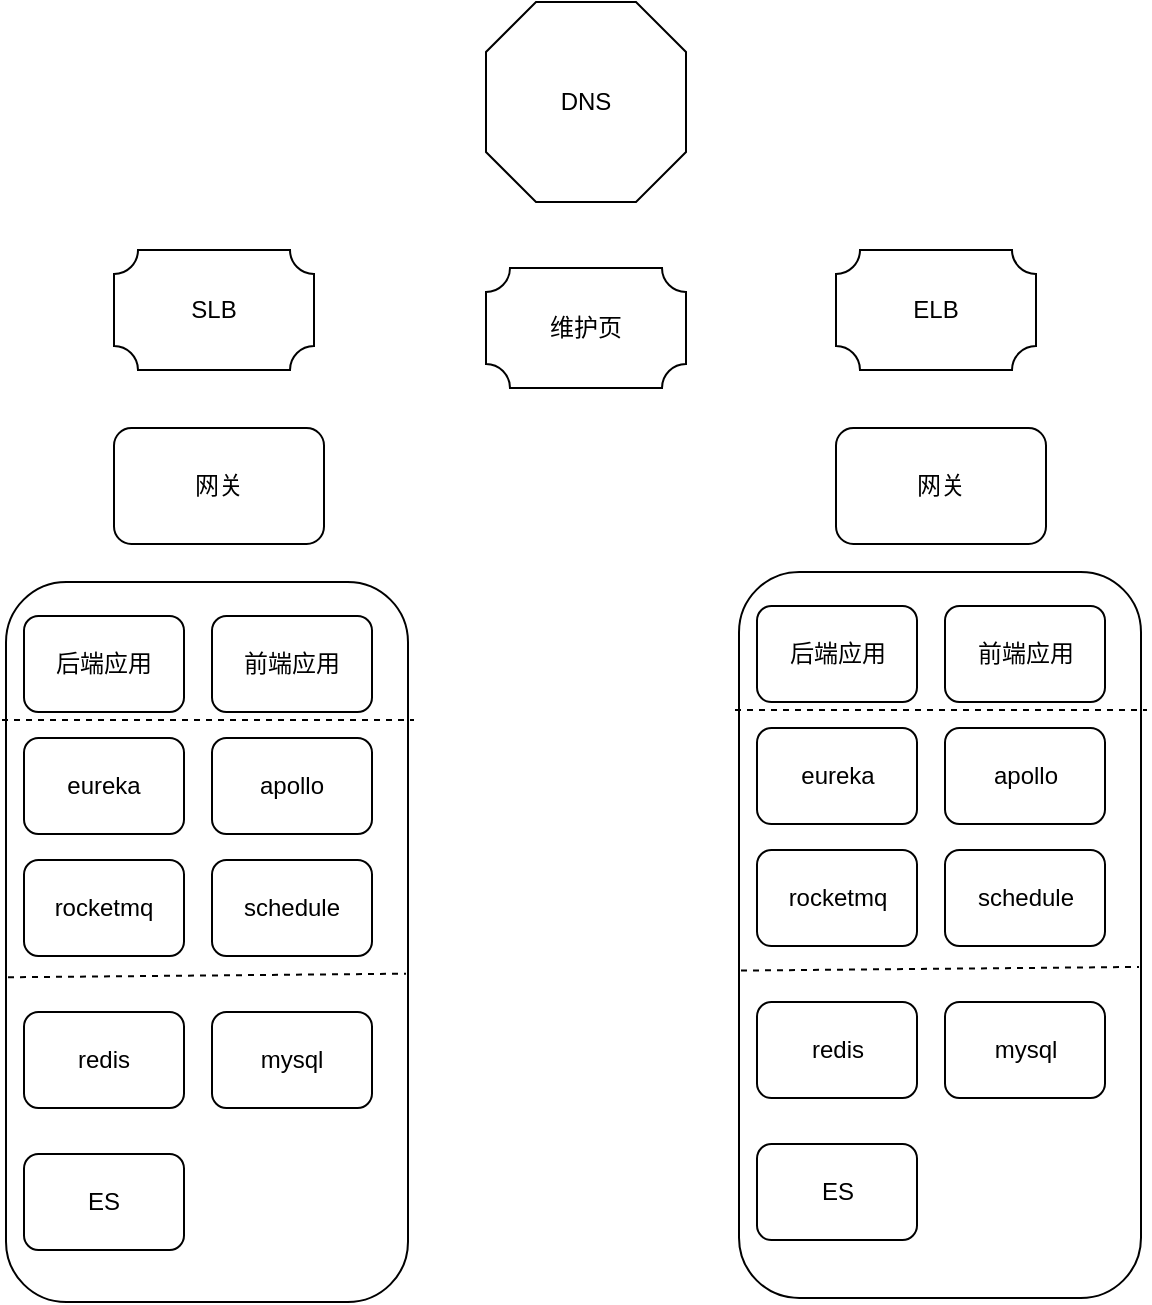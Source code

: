 <mxfile version="14.1.3" type="github">
  <diagram id="Hs13dnjIaAIShmFf6Qo-" name="第 1 页">
    <mxGraphModel dx="1186" dy="536" grid="0" gridSize="10" guides="1" tooltips="1" connect="1" arrows="1" fold="1" page="1" pageScale="1" pageWidth="827" pageHeight="1169" math="0" shadow="0">
      <root>
        <mxCell id="0" />
        <mxCell id="1" parent="0" />
        <mxCell id="yiPBfoOaf0CJgp_YEPqx-1" value="" style="verticalLabelPosition=bottom;verticalAlign=top;html=1;shape=mxgraph.basic.polygon;polyCoords=[[0.25,0],[0.75,0],[1,0.25],[1,0.75],[0.75,1],[0.25,1],[0,0.75],[0,0.25]];polyline=0;" vertex="1" parent="1">
          <mxGeometry x="321" y="80" width="100" height="100" as="geometry" />
        </mxCell>
        <mxCell id="yiPBfoOaf0CJgp_YEPqx-2" value="DNS" style="text;html=1;strokeColor=none;fillColor=none;align=center;verticalAlign=middle;whiteSpace=wrap;rounded=0;" vertex="1" parent="1">
          <mxGeometry x="351" y="120" width="40" height="20" as="geometry" />
        </mxCell>
        <mxCell id="yiPBfoOaf0CJgp_YEPqx-3" value="" style="verticalLabelPosition=bottom;verticalAlign=top;html=1;shape=mxgraph.basic.plaque;dx=6;" vertex="1" parent="1">
          <mxGeometry x="135" y="204" width="100" height="60" as="geometry" />
        </mxCell>
        <mxCell id="yiPBfoOaf0CJgp_YEPqx-4" value="SLB" style="text;html=1;strokeColor=none;fillColor=none;align=center;verticalAlign=middle;whiteSpace=wrap;rounded=0;" vertex="1" parent="1">
          <mxGeometry x="165" y="224" width="40" height="20" as="geometry" />
        </mxCell>
        <mxCell id="yiPBfoOaf0CJgp_YEPqx-5" value="" style="verticalLabelPosition=bottom;verticalAlign=top;html=1;shape=mxgraph.basic.plaque;dx=6;" vertex="1" parent="1">
          <mxGeometry x="496" y="204" width="100" height="60" as="geometry" />
        </mxCell>
        <mxCell id="yiPBfoOaf0CJgp_YEPqx-6" value="ELB" style="text;html=1;strokeColor=none;fillColor=none;align=center;verticalAlign=middle;whiteSpace=wrap;rounded=0;" vertex="1" parent="1">
          <mxGeometry x="526" y="224" width="40" height="20" as="geometry" />
        </mxCell>
        <mxCell id="yiPBfoOaf0CJgp_YEPqx-7" value="网关" style="rounded=1;whiteSpace=wrap;html=1;" vertex="1" parent="1">
          <mxGeometry x="135" y="293" width="105" height="58" as="geometry" />
        </mxCell>
        <mxCell id="yiPBfoOaf0CJgp_YEPqx-8" value="网关" style="rounded=1;whiteSpace=wrap;html=1;" vertex="1" parent="1">
          <mxGeometry x="496" y="293" width="105" height="58" as="geometry" />
        </mxCell>
        <mxCell id="yiPBfoOaf0CJgp_YEPqx-10" value="" style="rounded=1;whiteSpace=wrap;html=1;" vertex="1" parent="1">
          <mxGeometry x="81" y="370" width="201" height="360" as="geometry" />
        </mxCell>
        <mxCell id="yiPBfoOaf0CJgp_YEPqx-11" value="后端应用" style="rounded=1;whiteSpace=wrap;html=1;" vertex="1" parent="1">
          <mxGeometry x="90" y="387" width="80" height="48" as="geometry" />
        </mxCell>
        <mxCell id="yiPBfoOaf0CJgp_YEPqx-12" value="前端应用" style="rounded=1;whiteSpace=wrap;html=1;" vertex="1" parent="1">
          <mxGeometry x="184" y="387" width="80" height="48" as="geometry" />
        </mxCell>
        <mxCell id="yiPBfoOaf0CJgp_YEPqx-13" value="eureka" style="rounded=1;whiteSpace=wrap;html=1;" vertex="1" parent="1">
          <mxGeometry x="90" y="448" width="80" height="48" as="geometry" />
        </mxCell>
        <mxCell id="yiPBfoOaf0CJgp_YEPqx-14" value="apollo" style="rounded=1;whiteSpace=wrap;html=1;" vertex="1" parent="1">
          <mxGeometry x="184" y="448" width="80" height="48" as="geometry" />
        </mxCell>
        <mxCell id="yiPBfoOaf0CJgp_YEPqx-15" value="rocketmq" style="rounded=1;whiteSpace=wrap;html=1;" vertex="1" parent="1">
          <mxGeometry x="90" y="509" width="80" height="48" as="geometry" />
        </mxCell>
        <mxCell id="yiPBfoOaf0CJgp_YEPqx-16" value="schedule" style="rounded=1;whiteSpace=wrap;html=1;" vertex="1" parent="1">
          <mxGeometry x="184" y="509" width="80" height="48" as="geometry" />
        </mxCell>
        <mxCell id="yiPBfoOaf0CJgp_YEPqx-18" value="" style="endArrow=none;dashed=1;html=1;entryX=0.995;entryY=0.544;entryDx=0;entryDy=0;entryPerimeter=0;exitX=0.005;exitY=0.549;exitDx=0;exitDy=0;exitPerimeter=0;" edge="1" parent="1" source="yiPBfoOaf0CJgp_YEPqx-10" target="yiPBfoOaf0CJgp_YEPqx-10">
          <mxGeometry width="50" height="50" relative="1" as="geometry">
            <mxPoint x="80" y="572" as="sourcePoint" />
            <mxPoint x="130" y="569" as="targetPoint" />
          </mxGeometry>
        </mxCell>
        <mxCell id="yiPBfoOaf0CJgp_YEPqx-20" value="" style="endArrow=none;dashed=1;html=1;" edge="1" parent="1">
          <mxGeometry width="50" height="50" relative="1" as="geometry">
            <mxPoint x="79" y="439" as="sourcePoint" />
            <mxPoint x="285" y="439" as="targetPoint" />
          </mxGeometry>
        </mxCell>
        <mxCell id="yiPBfoOaf0CJgp_YEPqx-22" value="redis" style="rounded=1;whiteSpace=wrap;html=1;" vertex="1" parent="1">
          <mxGeometry x="90" y="585" width="80" height="48" as="geometry" />
        </mxCell>
        <mxCell id="yiPBfoOaf0CJgp_YEPqx-23" value="mysql" style="rounded=1;whiteSpace=wrap;html=1;" vertex="1" parent="1">
          <mxGeometry x="184" y="585" width="80" height="48" as="geometry" />
        </mxCell>
        <mxCell id="yiPBfoOaf0CJgp_YEPqx-24" value="ES" style="rounded=1;whiteSpace=wrap;html=1;" vertex="1" parent="1">
          <mxGeometry x="90" y="656" width="80" height="48" as="geometry" />
        </mxCell>
        <mxCell id="yiPBfoOaf0CJgp_YEPqx-25" value="" style="rounded=1;whiteSpace=wrap;html=1;" vertex="1" parent="1">
          <mxGeometry x="447.5" y="365" width="201" height="363" as="geometry" />
        </mxCell>
        <mxCell id="yiPBfoOaf0CJgp_YEPqx-26" value="后端应用" style="rounded=1;whiteSpace=wrap;html=1;" vertex="1" parent="1">
          <mxGeometry x="456.5" y="382" width="80" height="48" as="geometry" />
        </mxCell>
        <mxCell id="yiPBfoOaf0CJgp_YEPqx-27" value="前端应用" style="rounded=1;whiteSpace=wrap;html=1;" vertex="1" parent="1">
          <mxGeometry x="550.5" y="382" width="80" height="48" as="geometry" />
        </mxCell>
        <mxCell id="yiPBfoOaf0CJgp_YEPqx-28" value="eureka" style="rounded=1;whiteSpace=wrap;html=1;" vertex="1" parent="1">
          <mxGeometry x="456.5" y="443" width="80" height="48" as="geometry" />
        </mxCell>
        <mxCell id="yiPBfoOaf0CJgp_YEPqx-29" value="apollo" style="rounded=1;whiteSpace=wrap;html=1;" vertex="1" parent="1">
          <mxGeometry x="550.5" y="443" width="80" height="48" as="geometry" />
        </mxCell>
        <mxCell id="yiPBfoOaf0CJgp_YEPqx-30" value="rocketmq" style="rounded=1;whiteSpace=wrap;html=1;" vertex="1" parent="1">
          <mxGeometry x="456.5" y="504" width="80" height="48" as="geometry" />
        </mxCell>
        <mxCell id="yiPBfoOaf0CJgp_YEPqx-31" value="schedule" style="rounded=1;whiteSpace=wrap;html=1;" vertex="1" parent="1">
          <mxGeometry x="550.5" y="504" width="80" height="48" as="geometry" />
        </mxCell>
        <mxCell id="yiPBfoOaf0CJgp_YEPqx-32" value="" style="endArrow=none;dashed=1;html=1;entryX=0.995;entryY=0.544;entryDx=0;entryDy=0;entryPerimeter=0;exitX=0.005;exitY=0.549;exitDx=0;exitDy=0;exitPerimeter=0;" edge="1" source="yiPBfoOaf0CJgp_YEPqx-25" target="yiPBfoOaf0CJgp_YEPqx-25" parent="1">
          <mxGeometry width="50" height="50" relative="1" as="geometry">
            <mxPoint x="446.5" y="567" as="sourcePoint" />
            <mxPoint x="496.5" y="564" as="targetPoint" />
          </mxGeometry>
        </mxCell>
        <mxCell id="yiPBfoOaf0CJgp_YEPqx-33" value="" style="endArrow=none;dashed=1;html=1;" edge="1" parent="1">
          <mxGeometry width="50" height="50" relative="1" as="geometry">
            <mxPoint x="445.5" y="434" as="sourcePoint" />
            <mxPoint x="651.5" y="434" as="targetPoint" />
          </mxGeometry>
        </mxCell>
        <mxCell id="yiPBfoOaf0CJgp_YEPqx-34" value="redis" style="rounded=1;whiteSpace=wrap;html=1;" vertex="1" parent="1">
          <mxGeometry x="456.5" y="580" width="80" height="48" as="geometry" />
        </mxCell>
        <mxCell id="yiPBfoOaf0CJgp_YEPqx-35" value="mysql" style="rounded=1;whiteSpace=wrap;html=1;" vertex="1" parent="1">
          <mxGeometry x="550.5" y="580" width="80" height="48" as="geometry" />
        </mxCell>
        <mxCell id="yiPBfoOaf0CJgp_YEPqx-36" value="ES" style="rounded=1;whiteSpace=wrap;html=1;" vertex="1" parent="1">
          <mxGeometry x="456.5" y="651" width="80" height="48" as="geometry" />
        </mxCell>
        <mxCell id="yiPBfoOaf0CJgp_YEPqx-37" value="" style="verticalLabelPosition=bottom;verticalAlign=top;html=1;shape=mxgraph.basic.plaque;dx=6;" vertex="1" parent="1">
          <mxGeometry x="321" y="213" width="100" height="60" as="geometry" />
        </mxCell>
        <mxCell id="yiPBfoOaf0CJgp_YEPqx-38" value="维护页" style="text;html=1;strokeColor=none;fillColor=none;align=center;verticalAlign=middle;whiteSpace=wrap;rounded=0;" vertex="1" parent="1">
          <mxGeometry x="351" y="233" width="40" height="20" as="geometry" />
        </mxCell>
      </root>
    </mxGraphModel>
  </diagram>
</mxfile>
